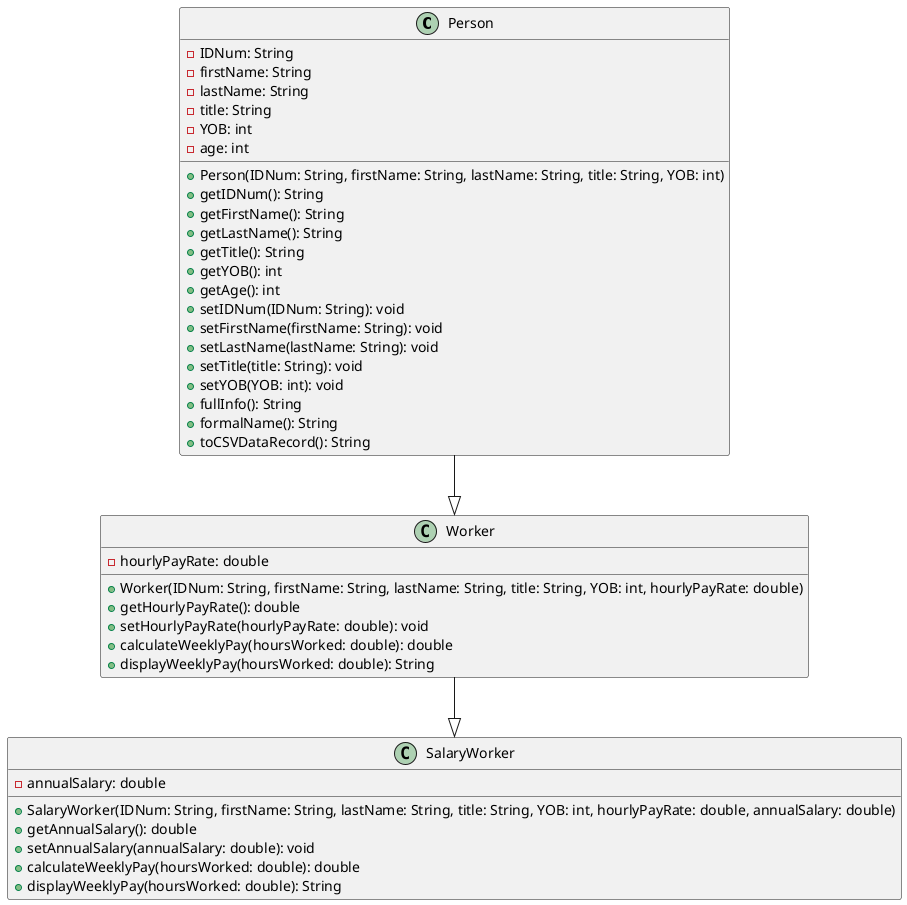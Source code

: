 @startuml

class Person {
  -IDNum: String
  -firstName: String
  -lastName: String
  -title: String
  -YOB: int
  -age: int
  +Person(IDNum: String, firstName: String, lastName: String, title: String, YOB: int)
  +getIDNum(): String
  +getFirstName(): String
  +getLastName(): String
  +getTitle(): String
  +getYOB(): int
  +getAge(): int
  +setIDNum(IDNum: String): void
  +setFirstName(firstName: String): void
  +setLastName(lastName: String): void
  +setTitle(title: String): void
  +setYOB(YOB: int): void
  +fullInfo(): String
  +formalName(): String
  +toCSVDataRecord(): String
}

class Worker {
  -hourlyPayRate: double
  +Worker(IDNum: String, firstName: String, lastName: String, title: String, YOB: int, hourlyPayRate: double)
  +getHourlyPayRate(): double
  +setHourlyPayRate(hourlyPayRate: double): void
  +calculateWeeklyPay(hoursWorked: double): double
  +displayWeeklyPay(hoursWorked: double): String
}

class SalaryWorker {
  -annualSalary: double
  +SalaryWorker(IDNum: String, firstName: String, lastName: String, title: String, YOB: int, hourlyPayRate: double, annualSalary: double)
  +getAnnualSalary(): double
  +setAnnualSalary(annualSalary: double): void
  +calculateWeeklyPay(hoursWorked: double): double
  +displayWeeklyPay(hoursWorked: double): String
}

Person --|> Worker
Worker --|> SalaryWorker

@enduml

